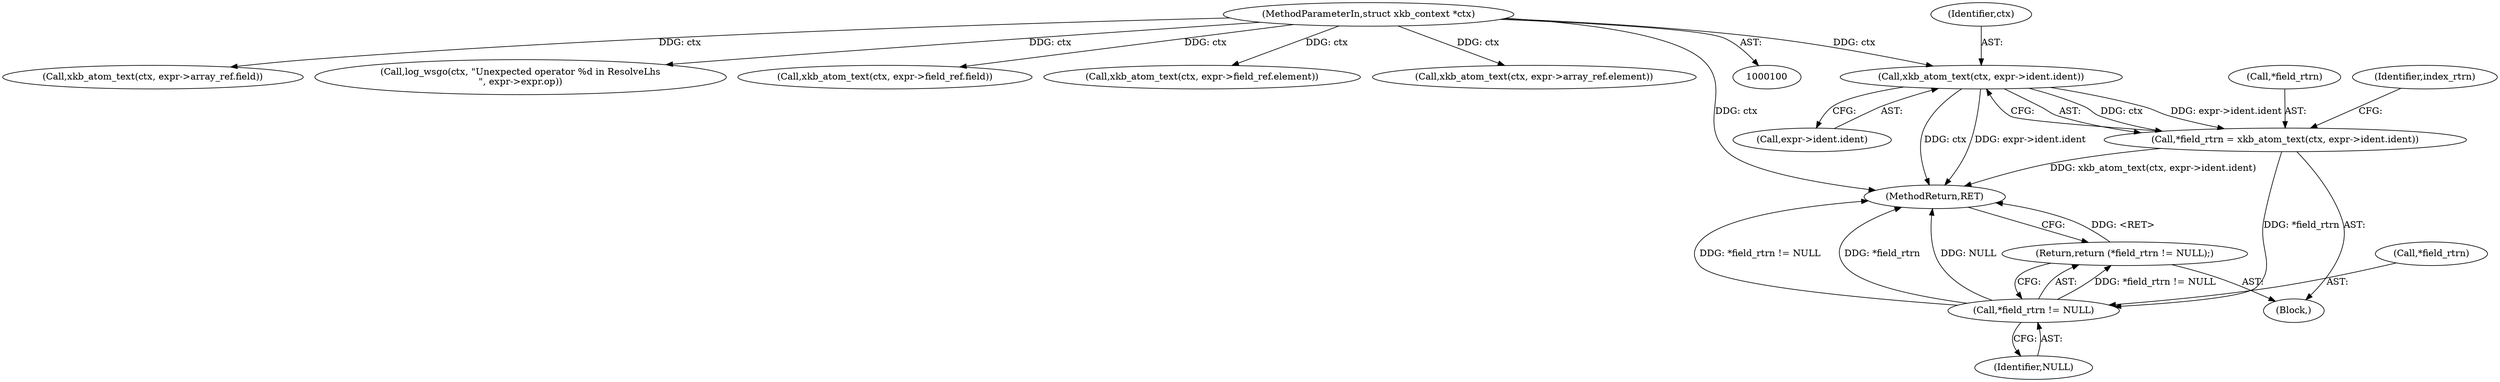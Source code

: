 digraph "0_libxkbcommon_bb4909d2d8fa6b08155e449986a478101e2b2634@pointer" {
"1000122" [label="(Call,xkb_atom_text(ctx, expr->ident.ident))"];
"1000101" [label="(MethodParameterIn,struct xkb_context *ctx)"];
"1000119" [label="(Call,*field_rtrn = xkb_atom_text(ctx, expr->ident.ident))"];
"1000134" [label="(Call,*field_rtrn != NULL)"];
"1000133" [label="(Return,return (*field_rtrn != NULL);)"];
"1000187" [label="(Call,xkb_atom_text(ctx, expr->array_ref.field))"];
"1000228" [label="(Call,log_wsgo(ctx, \"Unexpected operator %d in ResolveLhs\n\", expr->expr.op))"];
"1000152" [label="(Call,xkb_atom_text(ctx, expr->field_ref.field))"];
"1000122" [label="(Call,xkb_atom_text(ctx, expr->ident.ident))"];
"1000123" [label="(Identifier,ctx)"];
"1000119" [label="(Call,*field_rtrn = xkb_atom_text(ctx, expr->ident.ident))"];
"1000134" [label="(Call,*field_rtrn != NULL)"];
"1000133" [label="(Return,return (*field_rtrn != NULL);)"];
"1000137" [label="(Identifier,NULL)"];
"1000124" [label="(Call,expr->ident.ident)"];
"1000135" [label="(Call,*field_rtrn)"];
"1000101" [label="(MethodParameterIn,struct xkb_context *ctx)"];
"1000142" [label="(Call,xkb_atom_text(ctx, expr->field_ref.element))"];
"1000177" [label="(Call,xkb_atom_text(ctx, expr->array_ref.element))"];
"1000113" [label="(Block,)"];
"1000120" [label="(Call,*field_rtrn)"];
"1000131" [label="(Identifier,index_rtrn)"];
"1000238" [label="(MethodReturn,RET)"];
"1000122" -> "1000119"  [label="AST: "];
"1000122" -> "1000124"  [label="CFG: "];
"1000123" -> "1000122"  [label="AST: "];
"1000124" -> "1000122"  [label="AST: "];
"1000119" -> "1000122"  [label="CFG: "];
"1000122" -> "1000238"  [label="DDG: ctx"];
"1000122" -> "1000238"  [label="DDG: expr->ident.ident"];
"1000122" -> "1000119"  [label="DDG: ctx"];
"1000122" -> "1000119"  [label="DDG: expr->ident.ident"];
"1000101" -> "1000122"  [label="DDG: ctx"];
"1000101" -> "1000100"  [label="AST: "];
"1000101" -> "1000238"  [label="DDG: ctx"];
"1000101" -> "1000142"  [label="DDG: ctx"];
"1000101" -> "1000152"  [label="DDG: ctx"];
"1000101" -> "1000177"  [label="DDG: ctx"];
"1000101" -> "1000187"  [label="DDG: ctx"];
"1000101" -> "1000228"  [label="DDG: ctx"];
"1000119" -> "1000113"  [label="AST: "];
"1000120" -> "1000119"  [label="AST: "];
"1000131" -> "1000119"  [label="CFG: "];
"1000119" -> "1000238"  [label="DDG: xkb_atom_text(ctx, expr->ident.ident)"];
"1000119" -> "1000134"  [label="DDG: *field_rtrn"];
"1000134" -> "1000133"  [label="AST: "];
"1000134" -> "1000137"  [label="CFG: "];
"1000135" -> "1000134"  [label="AST: "];
"1000137" -> "1000134"  [label="AST: "];
"1000133" -> "1000134"  [label="CFG: "];
"1000134" -> "1000238"  [label="DDG: *field_rtrn != NULL"];
"1000134" -> "1000238"  [label="DDG: *field_rtrn"];
"1000134" -> "1000238"  [label="DDG: NULL"];
"1000134" -> "1000133"  [label="DDG: *field_rtrn != NULL"];
"1000133" -> "1000113"  [label="AST: "];
"1000238" -> "1000133"  [label="CFG: "];
"1000133" -> "1000238"  [label="DDG: <RET>"];
}
